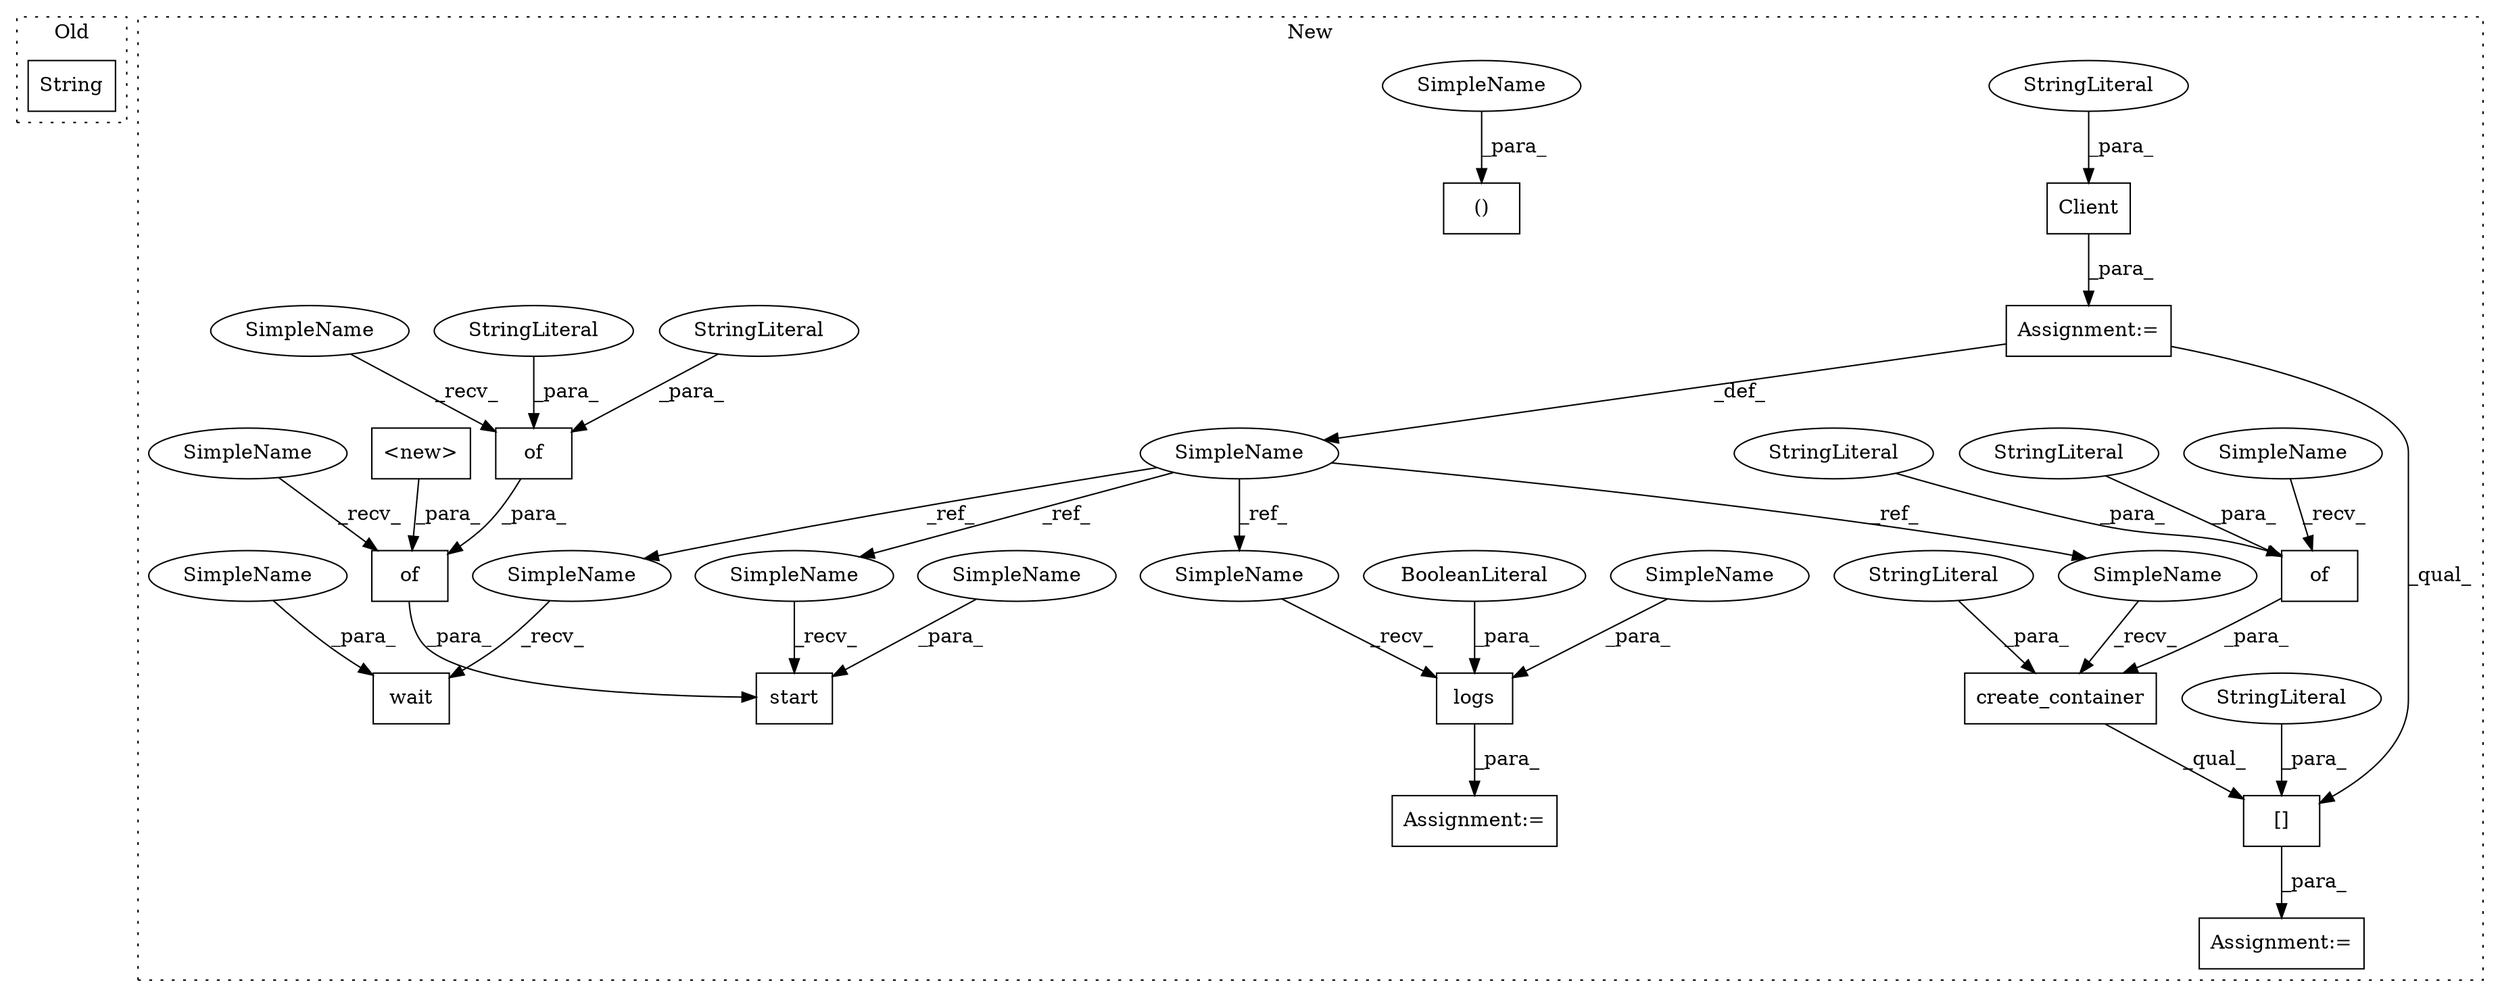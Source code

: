 digraph G {
subgraph cluster0 {
1 [label="String" a="32" s="3233,3246" l="7,1" shape="box"];
label = "Old";
style="dotted";
}
subgraph cluster1 {
2 [label="Client" a="32" s="3191,3226" l="7,1" shape="box"];
3 [label="create_container" a="32" s="3285,3355" l="17,1" shape="box"];
4 [label="of" a="32" s="3324,3354" l="3,1" shape="box"];
5 [label="of" a="32" s="3395,3492" l="3,1" shape="box"];
6 [label="<new>" a="14" s="3450" l="19" shape="box"];
7 [label="of" a="32" s="3474,3491" l="3,1" shape="box"];
8 [label="[]" a="2" s="3278,3361" l="79,1" shape="box"];
9 [label="StringLiteral" a="45" s="3357" l="4" shape="ellipse"];
10 [label="StringLiteral" a="45" s="3302" l="17" shape="ellipse"];
11 [label="StringLiteral" a="45" s="3341" l="2" shape="ellipse"];
12 [label="StringLiteral" a="45" s="3344" l="7" shape="ellipse"];
13 [label="StringLiteral" a="45" s="3477" l="6" shape="ellipse"];
14 [label="StringLiteral" a="45" s="3198" l="28" shape="ellipse"];
15 [label="StringLiteral" a="45" s="3484" l="7" shape="ellipse"];
16 [label="Assignment:=" a="7" s="3276" l="2" shape="box"];
17 [label="Assignment:=" a="7" s="3190" l="1" shape="box"];
18 [label="wait" a="32" s="3509,3521" l="5,1" shape="box"];
19 [label="start" a="32" s="3377,3493" l="6,1" shape="box"];
20 [label="()" a="106" s="3242" l="34" shape="box"];
21 [label="SimpleName" a="42" s="3184" l="6" shape="ellipse"];
22 [label="Assignment:=" a="7" s="3576" l="1" shape="box"];
23 [label="logs" a="32" s="3584,3601" l="5,1" shape="box"];
24 [label="BooleanLiteral" a="9" s="3597" l="4" shape="ellipse"];
25 [label="SimpleName" a="42" s="3278" l="6" shape="ellipse"];
26 [label="SimpleName" a="42" s="3577" l="6" shape="ellipse"];
27 [label="SimpleName" a="42" s="3502" l="6" shape="ellipse"];
28 [label="SimpleName" a="42" s="3370" l="6" shape="ellipse"];
29 [label="SimpleName" a="42" s="3383" l="7" shape="ellipse"];
30 [label="SimpleName" a="42" s="3269" l="7" shape="ellipse"];
31 [label="SimpleName" a="42" s="3514" l="7" shape="ellipse"];
32 [label="SimpleName" a="42" s="3589" l="7" shape="ellipse"];
33 [label="SimpleName" a="42" s="3391" l="3" shape="ellipse"];
34 [label="SimpleName" a="42" s="3320" l="3" shape="ellipse"];
35 [label="SimpleName" a="42" s="3470" l="3" shape="ellipse"];
label = "New";
style="dotted";
}
2 -> 17 [label="_para_"];
3 -> 8 [label="_qual_"];
4 -> 3 [label="_para_"];
5 -> 19 [label="_para_"];
6 -> 5 [label="_para_"];
7 -> 5 [label="_para_"];
8 -> 16 [label="_para_"];
9 -> 8 [label="_para_"];
10 -> 3 [label="_para_"];
11 -> 4 [label="_para_"];
12 -> 4 [label="_para_"];
13 -> 7 [label="_para_"];
14 -> 2 [label="_para_"];
15 -> 7 [label="_para_"];
17 -> 21 [label="_def_"];
17 -> 8 [label="_qual_"];
21 -> 25 [label="_ref_"];
21 -> 28 [label="_ref_"];
21 -> 26 [label="_ref_"];
21 -> 27 [label="_ref_"];
23 -> 22 [label="_para_"];
24 -> 23 [label="_para_"];
25 -> 3 [label="_recv_"];
26 -> 23 [label="_recv_"];
27 -> 18 [label="_recv_"];
28 -> 19 [label="_recv_"];
29 -> 19 [label="_para_"];
30 -> 20 [label="_para_"];
31 -> 18 [label="_para_"];
32 -> 23 [label="_para_"];
33 -> 5 [label="_recv_"];
34 -> 4 [label="_recv_"];
35 -> 7 [label="_recv_"];
}